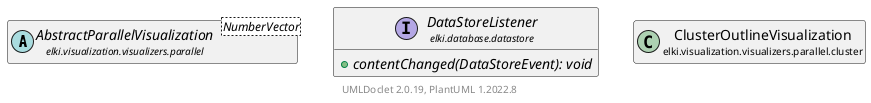 @startuml
    remove .*\.(Instance|Par|Parameterizer|Factory)$
    set namespaceSeparator none
    hide empty fields
    hide empty methods

    class "<size:14>ClusterOutlineVisualization.Instance\n<size:10>elki.visualization.visualizers.parallel.cluster" as elki.visualization.visualizers.parallel.cluster.ClusterOutlineVisualization.Instance [[ClusterOutlineVisualization.Instance.html]] {
        {static} +CLUSTERAREA: String
        +Instance(VisualizerContext, VisualizationTask, VisualizationPlot, double, double, Projection)
        +fullRedraw(): void
        -addCSSClasses(SVGPlot, int, double): void
    }

    abstract class "<size:14>AbstractParallelVisualization\n<size:10>elki.visualization.visualizers.parallel" as elki.visualization.visualizers.parallel.AbstractParallelVisualization<NumberVector> [[../AbstractParallelVisualization.html]]
    interface "<size:14>DataStoreListener\n<size:10>elki.database.datastore" as elki.database.datastore.DataStoreListener [[../../../../database/datastore/DataStoreListener.html]] {
        {abstract} +contentChanged(DataStoreEvent): void
    }
    class "<size:14>ClusterOutlineVisualization\n<size:10>elki.visualization.visualizers.parallel.cluster" as elki.visualization.visualizers.parallel.cluster.ClusterOutlineVisualization [[ClusterOutlineVisualization.html]]

    elki.visualization.visualizers.parallel.AbstractParallelVisualization <|-- elki.visualization.visualizers.parallel.cluster.ClusterOutlineVisualization.Instance
    elki.database.datastore.DataStoreListener <|.. elki.visualization.visualizers.parallel.cluster.ClusterOutlineVisualization.Instance
    elki.visualization.visualizers.parallel.cluster.ClusterOutlineVisualization +-- elki.visualization.visualizers.parallel.cluster.ClusterOutlineVisualization.Instance

    center footer UMLDoclet 2.0.19, PlantUML 1.2022.8
@enduml
